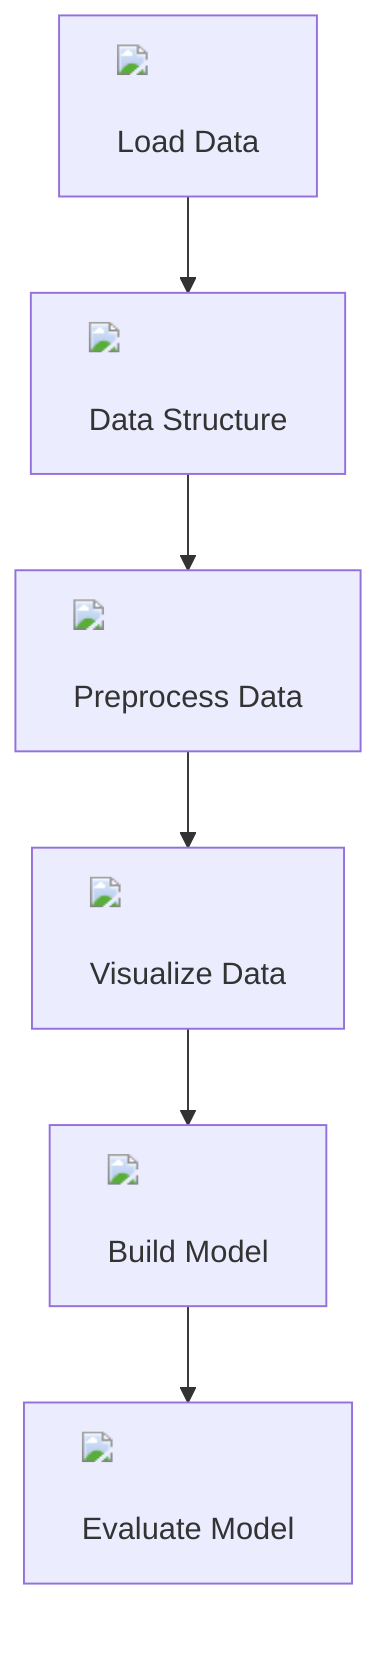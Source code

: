 flowchart TD
    A["<img src='file.svg'/> <br/> Load Data"] --> B["<img src='table.svg'/> <br/> Data Structure"]
    B --> C["<img src='column_split.svg'/> <br/> Preprocess Data"]
    C --> D["<img src='scatter_plot_template.svg'/> <br/> Visualize Data"]
    D --> E["<img src='brain.svg'/> <br/> Build Model"]
    E --> F["<img src='hist_template.svg'/> <br/> Evaluate Model"]